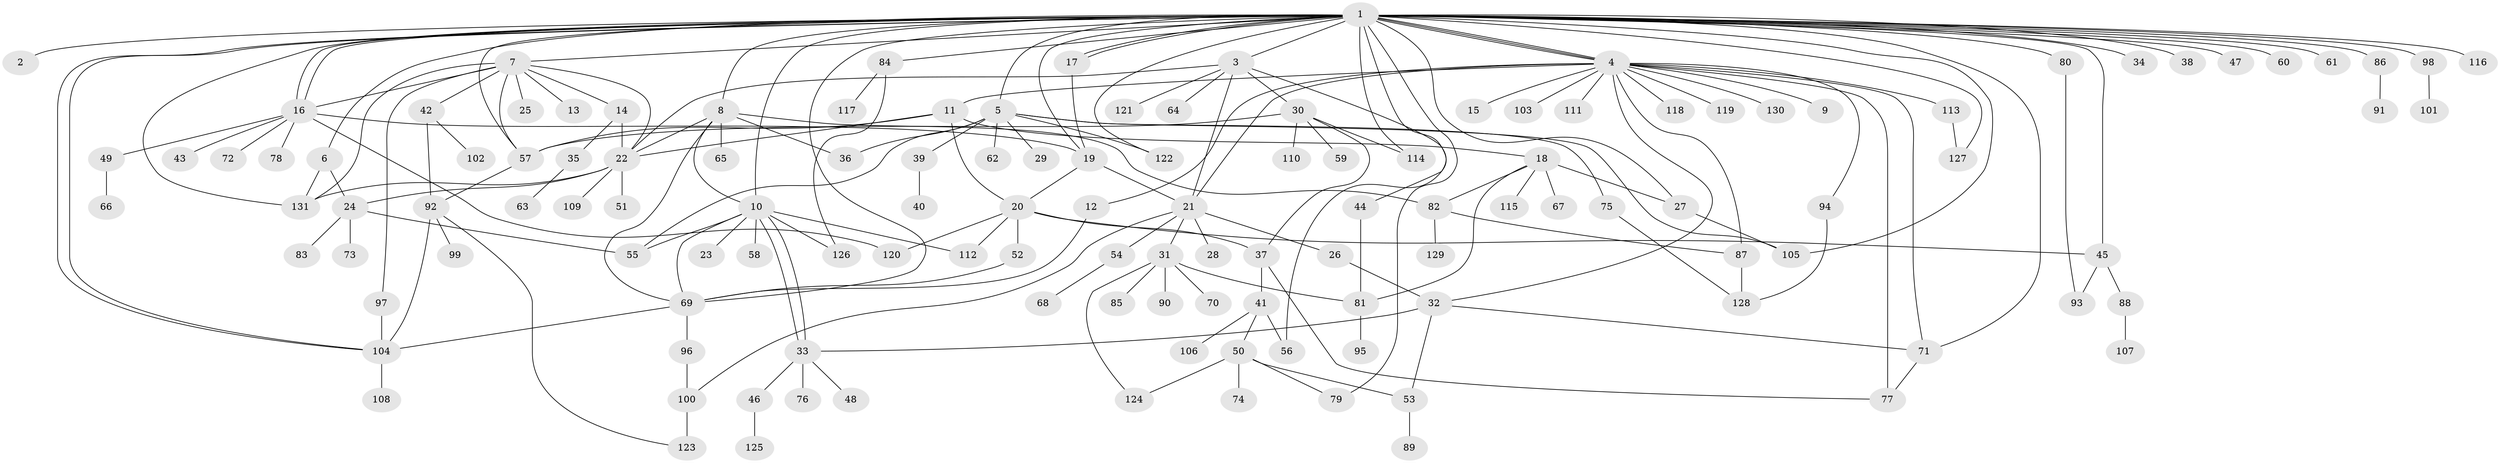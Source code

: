 // Generated by graph-tools (version 1.1) at 2025/25/03/09/25 03:25:57]
// undirected, 131 vertices, 195 edges
graph export_dot {
graph [start="1"]
  node [color=gray90,style=filled];
  1;
  2;
  3;
  4;
  5;
  6;
  7;
  8;
  9;
  10;
  11;
  12;
  13;
  14;
  15;
  16;
  17;
  18;
  19;
  20;
  21;
  22;
  23;
  24;
  25;
  26;
  27;
  28;
  29;
  30;
  31;
  32;
  33;
  34;
  35;
  36;
  37;
  38;
  39;
  40;
  41;
  42;
  43;
  44;
  45;
  46;
  47;
  48;
  49;
  50;
  51;
  52;
  53;
  54;
  55;
  56;
  57;
  58;
  59;
  60;
  61;
  62;
  63;
  64;
  65;
  66;
  67;
  68;
  69;
  70;
  71;
  72;
  73;
  74;
  75;
  76;
  77;
  78;
  79;
  80;
  81;
  82;
  83;
  84;
  85;
  86;
  87;
  88;
  89;
  90;
  91;
  92;
  93;
  94;
  95;
  96;
  97;
  98;
  99;
  100;
  101;
  102;
  103;
  104;
  105;
  106;
  107;
  108;
  109;
  110;
  111;
  112;
  113;
  114;
  115;
  116;
  117;
  118;
  119;
  120;
  121;
  122;
  123;
  124;
  125;
  126;
  127;
  128;
  129;
  130;
  131;
  1 -- 2;
  1 -- 3;
  1 -- 4;
  1 -- 4;
  1 -- 4;
  1 -- 5;
  1 -- 6;
  1 -- 7;
  1 -- 8;
  1 -- 10;
  1 -- 16;
  1 -- 16;
  1 -- 17;
  1 -- 17;
  1 -- 19;
  1 -- 27;
  1 -- 34;
  1 -- 38;
  1 -- 45;
  1 -- 47;
  1 -- 56;
  1 -- 57;
  1 -- 60;
  1 -- 61;
  1 -- 69;
  1 -- 71;
  1 -- 79;
  1 -- 80;
  1 -- 84;
  1 -- 86;
  1 -- 98;
  1 -- 104;
  1 -- 104;
  1 -- 105;
  1 -- 114;
  1 -- 116;
  1 -- 122;
  1 -- 127;
  1 -- 131;
  3 -- 21;
  3 -- 22;
  3 -- 30;
  3 -- 44;
  3 -- 64;
  3 -- 121;
  4 -- 9;
  4 -- 11;
  4 -- 12;
  4 -- 15;
  4 -- 21;
  4 -- 32;
  4 -- 71;
  4 -- 77;
  4 -- 87;
  4 -- 94;
  4 -- 103;
  4 -- 111;
  4 -- 113;
  4 -- 118;
  4 -- 119;
  4 -- 130;
  5 -- 29;
  5 -- 36;
  5 -- 39;
  5 -- 55;
  5 -- 62;
  5 -- 75;
  5 -- 105;
  5 -- 122;
  6 -- 24;
  6 -- 131;
  7 -- 13;
  7 -- 14;
  7 -- 16;
  7 -- 22;
  7 -- 25;
  7 -- 42;
  7 -- 57;
  7 -- 97;
  7 -- 131;
  8 -- 10;
  8 -- 22;
  8 -- 36;
  8 -- 65;
  8 -- 69;
  8 -- 82;
  10 -- 23;
  10 -- 33;
  10 -- 33;
  10 -- 55;
  10 -- 58;
  10 -- 69;
  10 -- 112;
  10 -- 126;
  11 -- 18;
  11 -- 20;
  11 -- 22;
  11 -- 57;
  12 -- 69;
  14 -- 22;
  14 -- 35;
  16 -- 19;
  16 -- 43;
  16 -- 49;
  16 -- 72;
  16 -- 78;
  16 -- 120;
  17 -- 19;
  18 -- 27;
  18 -- 67;
  18 -- 81;
  18 -- 82;
  18 -- 115;
  19 -- 20;
  19 -- 21;
  20 -- 37;
  20 -- 45;
  20 -- 52;
  20 -- 112;
  20 -- 120;
  21 -- 26;
  21 -- 28;
  21 -- 31;
  21 -- 54;
  21 -- 100;
  22 -- 24;
  22 -- 51;
  22 -- 109;
  22 -- 131;
  24 -- 55;
  24 -- 73;
  24 -- 83;
  26 -- 32;
  27 -- 105;
  30 -- 37;
  30 -- 57;
  30 -- 59;
  30 -- 110;
  30 -- 114;
  31 -- 70;
  31 -- 81;
  31 -- 85;
  31 -- 90;
  31 -- 124;
  32 -- 33;
  32 -- 53;
  32 -- 71;
  33 -- 46;
  33 -- 48;
  33 -- 76;
  35 -- 63;
  37 -- 41;
  37 -- 77;
  39 -- 40;
  41 -- 50;
  41 -- 56;
  41 -- 106;
  42 -- 92;
  42 -- 102;
  44 -- 81;
  45 -- 88;
  45 -- 93;
  46 -- 125;
  49 -- 66;
  50 -- 53;
  50 -- 74;
  50 -- 79;
  50 -- 124;
  52 -- 69;
  53 -- 89;
  54 -- 68;
  57 -- 92;
  69 -- 96;
  69 -- 104;
  71 -- 77;
  75 -- 128;
  80 -- 93;
  81 -- 95;
  82 -- 87;
  82 -- 129;
  84 -- 117;
  84 -- 126;
  86 -- 91;
  87 -- 128;
  88 -- 107;
  92 -- 99;
  92 -- 104;
  92 -- 123;
  94 -- 128;
  96 -- 100;
  97 -- 104;
  98 -- 101;
  100 -- 123;
  104 -- 108;
  113 -- 127;
}
